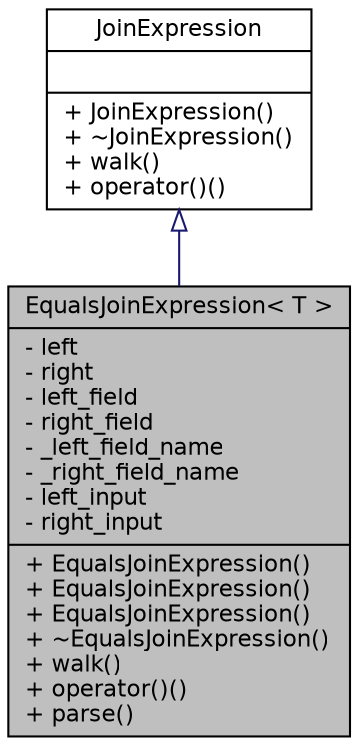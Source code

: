 digraph "EqualsJoinExpression&lt; T &gt;"
{
  edge [fontname="Helvetica",fontsize="11",labelfontname="Helvetica",labelfontsize="11"];
  node [fontname="Helvetica",fontsize="11",shape=record];
  Node1 [label="{EqualsJoinExpression\< T \>\n|- left\l- right\l- left_field\l- right_field\l- _left_field_name\l- _right_field_name\l- left_input\l- right_input\l|+ EqualsJoinExpression()\l+ EqualsJoinExpression()\l+ EqualsJoinExpression()\l+ ~EqualsJoinExpression()\l+ walk()\l+ operator()()\l+ parse()\l}",height=0.2,width=0.4,color="black", fillcolor="grey75", style="filled" fontcolor="black"];
  Node2 -> Node1 [dir="back",color="midnightblue",fontsize="11",style="solid",arrowtail="onormal",fontname="Helvetica"];
  Node2 [label="{JoinExpression\n||+ JoinExpression()\l+ ~JoinExpression()\l+ walk()\l+ operator()()\l}",height=0.2,width=0.4,color="black", fillcolor="white", style="filled",URL="$class_join_expression.html"];
}

